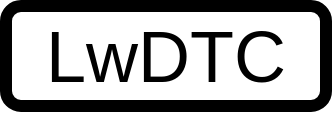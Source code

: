 <mxfile version="16.5.3" type="device"><diagram id="Wsjaadh77UIxB9X1bxos" name="Page-1"><mxGraphModel dx="2062" dy="1122" grid="1" gridSize="10" guides="1" tooltips="1" connect="1" arrows="1" fold="1" page="1" pageScale="1" pageWidth="850" pageHeight="1100" math="0" shadow="0"><root><mxCell id="0"/><mxCell id="1" parent="0"/><mxCell id="N-d4e9mwLNmuB49KflW1-1" value="LwDTC" style="rounded=1;whiteSpace=wrap;html=1;strokeWidth=6;fontSize=36;shadow=0;" parent="1" vertex="1"><mxGeometry x="345" y="245" width="160" height="50" as="geometry"/></mxCell></root></mxGraphModel></diagram></mxfile>